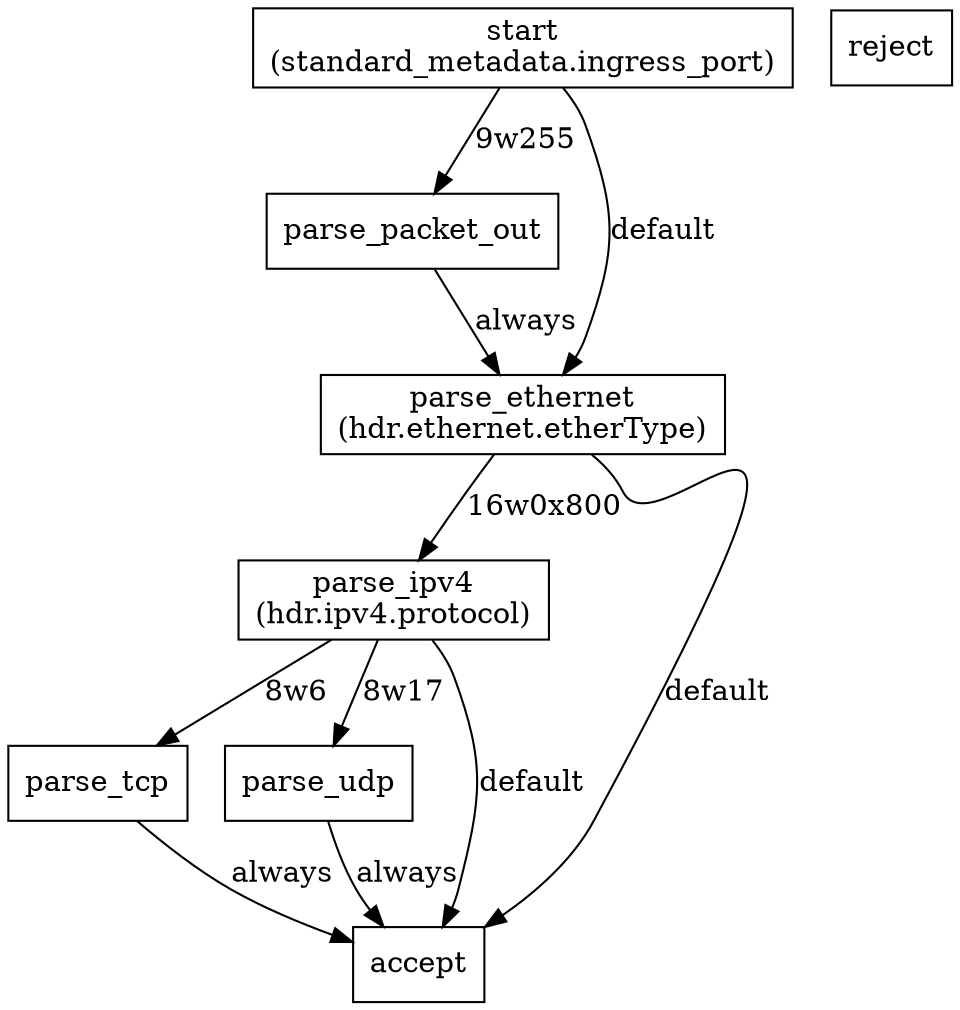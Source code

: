 digraph parser_impl{
start [shape=rectangle,label="start
(standard_metadata.ingress_port)"]
parse_packet_out [shape=rectangle,label="parse_packet_out"]
parse_ethernet [shape=rectangle,label="parse_ethernet
(hdr.ethernet.etherType)"]
parse_ipv4 [shape=rectangle,label="parse_ipv4
(hdr.ipv4.protocol)"]
parse_tcp [shape=rectangle,label="parse_tcp"]
parse_udp [shape=rectangle,label="parse_udp"]
accept [shape=rectangle,label="accept"]
reject [shape=rectangle,label="reject"]
start -> parse_packet_out [label="9w255"]
start -> parse_ethernet [label="default"]
parse_packet_out -> parse_ethernet [label="always"]
parse_ethernet -> parse_ipv4 [label="16w0x800"]
parse_ethernet -> accept [label="default"]
parse_ipv4 -> parse_tcp [label="8w6"]
parse_ipv4 -> parse_udp [label="8w17"]
parse_ipv4 -> accept [label="default"]
parse_tcp -> accept [label="always"]
parse_udp -> accept [label="always"]
}
